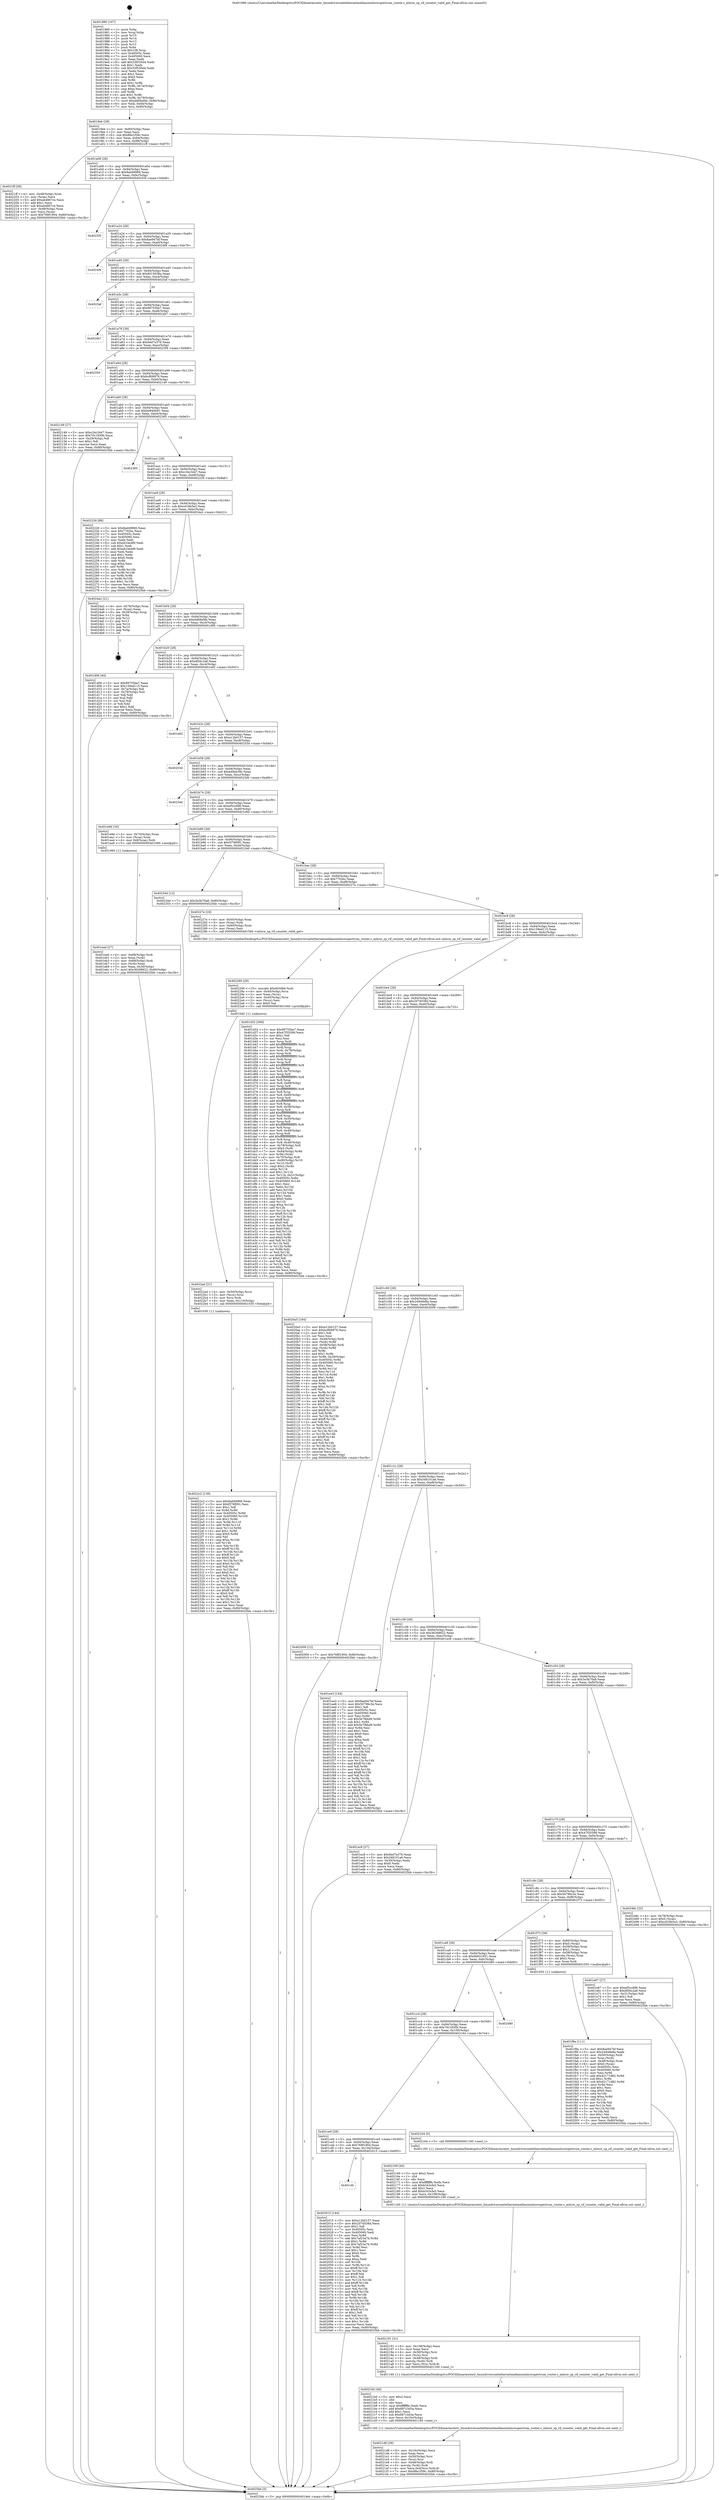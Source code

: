 digraph "0x401980" {
  label = "0x401980 (/mnt/c/Users/mathe/Desktop/tcc/POCII/binaries/extr_linuxdriversnetethernetmellanoxmlxswspectrum_router.c_mlxsw_sp_rif_counter_valid_get_Final-ollvm.out::main(0))"
  labelloc = "t"
  node[shape=record]

  Entry [label="",width=0.3,height=0.3,shape=circle,fillcolor=black,style=filled]
  "0x4019eb" [label="{
     0x4019eb [29]\l
     | [instrs]\l
     &nbsp;&nbsp;0x4019eb \<+3\>: mov -0x80(%rbp),%eax\l
     &nbsp;&nbsp;0x4019ee \<+2\>: mov %eax,%ecx\l
     &nbsp;&nbsp;0x4019f0 \<+6\>: sub $0x88a1f58c,%ecx\l
     &nbsp;&nbsp;0x4019f6 \<+6\>: mov %eax,-0x94(%rbp)\l
     &nbsp;&nbsp;0x4019fc \<+6\>: mov %ecx,-0x98(%rbp)\l
     &nbsp;&nbsp;0x401a02 \<+6\>: je 00000000004021ff \<main+0x87f\>\l
  }"]
  "0x4021ff" [label="{
     0x4021ff [39]\l
     | [instrs]\l
     &nbsp;&nbsp;0x4021ff \<+4\>: mov -0x48(%rbp),%rax\l
     &nbsp;&nbsp;0x402203 \<+2\>: mov (%rax),%ecx\l
     &nbsp;&nbsp;0x402205 \<+6\>: add $0xab4867ce,%ecx\l
     &nbsp;&nbsp;0x40220b \<+3\>: add $0x1,%ecx\l
     &nbsp;&nbsp;0x40220e \<+6\>: sub $0xab4867ce,%ecx\l
     &nbsp;&nbsp;0x402214 \<+4\>: mov -0x48(%rbp),%rax\l
     &nbsp;&nbsp;0x402218 \<+2\>: mov %ecx,(%rax)\l
     &nbsp;&nbsp;0x40221a \<+7\>: movl $0x768f1904,-0x80(%rbp)\l
     &nbsp;&nbsp;0x402221 \<+5\>: jmp 00000000004025bb \<main+0xc3b\>\l
  }"]
  "0x401a08" [label="{
     0x401a08 [28]\l
     | [instrs]\l
     &nbsp;&nbsp;0x401a08 \<+5\>: jmp 0000000000401a0d \<main+0x8d\>\l
     &nbsp;&nbsp;0x401a0d \<+6\>: mov -0x94(%rbp),%eax\l
     &nbsp;&nbsp;0x401a13 \<+5\>: sub $0x8ad49966,%eax\l
     &nbsp;&nbsp;0x401a18 \<+6\>: mov %eax,-0x9c(%rbp)\l
     &nbsp;&nbsp;0x401a1e \<+6\>: je 000000000040255f \<main+0xbdf\>\l
  }"]
  Exit [label="",width=0.3,height=0.3,shape=circle,fillcolor=black,style=filled,peripheries=2]
  "0x40255f" [label="{
     0x40255f\l
  }", style=dashed]
  "0x401a24" [label="{
     0x401a24 [28]\l
     | [instrs]\l
     &nbsp;&nbsp;0x401a24 \<+5\>: jmp 0000000000401a29 \<main+0xa9\>\l
     &nbsp;&nbsp;0x401a29 \<+6\>: mov -0x94(%rbp),%eax\l
     &nbsp;&nbsp;0x401a2f \<+5\>: sub $0x8ae947bf,%eax\l
     &nbsp;&nbsp;0x401a34 \<+6\>: mov %eax,-0xa0(%rbp)\l
     &nbsp;&nbsp;0x401a3a \<+6\>: je 00000000004024f9 \<main+0xb79\>\l
  }"]
  "0x4022c2" [label="{
     0x4022c2 [139]\l
     | [instrs]\l
     &nbsp;&nbsp;0x4022c2 \<+5\>: mov $0x8ad49966,%eax\l
     &nbsp;&nbsp;0x4022c7 \<+5\>: mov $0xf376f091,%esi\l
     &nbsp;&nbsp;0x4022cc \<+2\>: mov $0x1,%dl\l
     &nbsp;&nbsp;0x4022ce \<+3\>: xor %r8d,%r8d\l
     &nbsp;&nbsp;0x4022d1 \<+8\>: mov 0x40505c,%r9d\l
     &nbsp;&nbsp;0x4022d9 \<+8\>: mov 0x405060,%r10d\l
     &nbsp;&nbsp;0x4022e1 \<+4\>: sub $0x1,%r8d\l
     &nbsp;&nbsp;0x4022e5 \<+3\>: mov %r9d,%r11d\l
     &nbsp;&nbsp;0x4022e8 \<+3\>: add %r8d,%r11d\l
     &nbsp;&nbsp;0x4022eb \<+4\>: imul %r11d,%r9d\l
     &nbsp;&nbsp;0x4022ef \<+4\>: and $0x1,%r9d\l
     &nbsp;&nbsp;0x4022f3 \<+4\>: cmp $0x0,%r9d\l
     &nbsp;&nbsp;0x4022f7 \<+3\>: sete %bl\l
     &nbsp;&nbsp;0x4022fa \<+4\>: cmp $0xa,%r10d\l
     &nbsp;&nbsp;0x4022fe \<+4\>: setl %r14b\l
     &nbsp;&nbsp;0x402302 \<+3\>: mov %bl,%r15b\l
     &nbsp;&nbsp;0x402305 \<+4\>: xor $0xff,%r15b\l
     &nbsp;&nbsp;0x402309 \<+3\>: mov %r14b,%r12b\l
     &nbsp;&nbsp;0x40230c \<+4\>: xor $0xff,%r12b\l
     &nbsp;&nbsp;0x402310 \<+3\>: xor $0x0,%dl\l
     &nbsp;&nbsp;0x402313 \<+3\>: mov %r15b,%r13b\l
     &nbsp;&nbsp;0x402316 \<+4\>: and $0x0,%r13b\l
     &nbsp;&nbsp;0x40231a \<+2\>: and %dl,%bl\l
     &nbsp;&nbsp;0x40231c \<+3\>: mov %r12b,%cl\l
     &nbsp;&nbsp;0x40231f \<+3\>: and $0x0,%cl\l
     &nbsp;&nbsp;0x402322 \<+3\>: and %dl,%r14b\l
     &nbsp;&nbsp;0x402325 \<+3\>: or %bl,%r13b\l
     &nbsp;&nbsp;0x402328 \<+3\>: or %r14b,%cl\l
     &nbsp;&nbsp;0x40232b \<+3\>: xor %cl,%r13b\l
     &nbsp;&nbsp;0x40232e \<+3\>: or %r12b,%r15b\l
     &nbsp;&nbsp;0x402331 \<+4\>: xor $0xff,%r15b\l
     &nbsp;&nbsp;0x402335 \<+3\>: or $0x0,%dl\l
     &nbsp;&nbsp;0x402338 \<+3\>: and %dl,%r15b\l
     &nbsp;&nbsp;0x40233b \<+3\>: or %r15b,%r13b\l
     &nbsp;&nbsp;0x40233e \<+4\>: test $0x1,%r13b\l
     &nbsp;&nbsp;0x402342 \<+3\>: cmovne %esi,%eax\l
     &nbsp;&nbsp;0x402345 \<+3\>: mov %eax,-0x80(%rbp)\l
     &nbsp;&nbsp;0x402348 \<+5\>: jmp 00000000004025bb \<main+0xc3b\>\l
  }"]
  "0x4024f9" [label="{
     0x4024f9\l
  }", style=dashed]
  "0x401a40" [label="{
     0x401a40 [28]\l
     | [instrs]\l
     &nbsp;&nbsp;0x401a40 \<+5\>: jmp 0000000000401a45 \<main+0xc5\>\l
     &nbsp;&nbsp;0x401a45 \<+6\>: mov -0x94(%rbp),%eax\l
     &nbsp;&nbsp;0x401a4b \<+5\>: sub $0x9015638a,%eax\l
     &nbsp;&nbsp;0x401a50 \<+6\>: mov %eax,-0xa4(%rbp)\l
     &nbsp;&nbsp;0x401a56 \<+6\>: je 00000000004025af \<main+0xc2f\>\l
  }"]
  "0x4022ad" [label="{
     0x4022ad [21]\l
     | [instrs]\l
     &nbsp;&nbsp;0x4022ad \<+4\>: mov -0x50(%rbp),%rcx\l
     &nbsp;&nbsp;0x4022b1 \<+3\>: mov (%rcx),%rcx\l
     &nbsp;&nbsp;0x4022b4 \<+3\>: mov %rcx,%rdi\l
     &nbsp;&nbsp;0x4022b7 \<+6\>: mov %eax,-0x110(%rbp)\l
     &nbsp;&nbsp;0x4022bd \<+5\>: call 0000000000401030 \<free@plt\>\l
     | [calls]\l
     &nbsp;&nbsp;0x401030 \{1\} (unknown)\l
  }"]
  "0x4025af" [label="{
     0x4025af\l
  }", style=dashed]
  "0x401a5c" [label="{
     0x401a5c [28]\l
     | [instrs]\l
     &nbsp;&nbsp;0x401a5c \<+5\>: jmp 0000000000401a61 \<main+0xe1\>\l
     &nbsp;&nbsp;0x401a61 \<+6\>: mov -0x94(%rbp),%eax\l
     &nbsp;&nbsp;0x401a67 \<+5\>: sub $0x99755be7,%eax\l
     &nbsp;&nbsp;0x401a6c \<+6\>: mov %eax,-0xa8(%rbp)\l
     &nbsp;&nbsp;0x401a72 \<+6\>: je 00000000004024b7 \<main+0xb37\>\l
  }"]
  "0x402290" [label="{
     0x402290 [29]\l
     | [instrs]\l
     &nbsp;&nbsp;0x402290 \<+10\>: movabs $0x4030b6,%rdi\l
     &nbsp;&nbsp;0x40229a \<+4\>: mov -0x40(%rbp),%rcx\l
     &nbsp;&nbsp;0x40229e \<+2\>: mov %eax,(%rcx)\l
     &nbsp;&nbsp;0x4022a0 \<+4\>: mov -0x40(%rbp),%rcx\l
     &nbsp;&nbsp;0x4022a4 \<+2\>: mov (%rcx),%esi\l
     &nbsp;&nbsp;0x4022a6 \<+2\>: mov $0x0,%al\l
     &nbsp;&nbsp;0x4022a8 \<+5\>: call 0000000000401040 \<printf@plt\>\l
     | [calls]\l
     &nbsp;&nbsp;0x401040 \{1\} (unknown)\l
  }"]
  "0x4024b7" [label="{
     0x4024b7\l
  }", style=dashed]
  "0x401a78" [label="{
     0x401a78 [28]\l
     | [instrs]\l
     &nbsp;&nbsp;0x401a78 \<+5\>: jmp 0000000000401a7d \<main+0xfd\>\l
     &nbsp;&nbsp;0x401a7d \<+6\>: mov -0x94(%rbp),%eax\l
     &nbsp;&nbsp;0x401a83 \<+5\>: sub $0x9ed7a376,%eax\l
     &nbsp;&nbsp;0x401a88 \<+6\>: mov %eax,-0xac(%rbp)\l
     &nbsp;&nbsp;0x401a8e \<+6\>: je 0000000000402359 \<main+0x9d9\>\l
  }"]
  "0x4021d8" [label="{
     0x4021d8 [39]\l
     | [instrs]\l
     &nbsp;&nbsp;0x4021d8 \<+6\>: mov -0x10c(%rbp),%ecx\l
     &nbsp;&nbsp;0x4021de \<+3\>: imul %eax,%ecx\l
     &nbsp;&nbsp;0x4021e1 \<+4\>: mov -0x50(%rbp),%rsi\l
     &nbsp;&nbsp;0x4021e5 \<+3\>: mov (%rsi),%rsi\l
     &nbsp;&nbsp;0x4021e8 \<+4\>: mov -0x48(%rbp),%rdi\l
     &nbsp;&nbsp;0x4021ec \<+3\>: movslq (%rdi),%rdi\l
     &nbsp;&nbsp;0x4021ef \<+4\>: mov %ecx,0x4(%rsi,%rdi,8)\l
     &nbsp;&nbsp;0x4021f3 \<+7\>: movl $0x88a1f58c,-0x80(%rbp)\l
     &nbsp;&nbsp;0x4021fa \<+5\>: jmp 00000000004025bb \<main+0xc3b\>\l
  }"]
  "0x402359" [label="{
     0x402359\l
  }", style=dashed]
  "0x401a94" [label="{
     0x401a94 [28]\l
     | [instrs]\l
     &nbsp;&nbsp;0x401a94 \<+5\>: jmp 0000000000401a99 \<main+0x119\>\l
     &nbsp;&nbsp;0x401a99 \<+6\>: mov -0x94(%rbp),%eax\l
     &nbsp;&nbsp;0x401a9f \<+5\>: sub $0xbc808976,%eax\l
     &nbsp;&nbsp;0x401aa4 \<+6\>: mov %eax,-0xb0(%rbp)\l
     &nbsp;&nbsp;0x401aaa \<+6\>: je 0000000000402149 \<main+0x7c9\>\l
  }"]
  "0x4021b0" [label="{
     0x4021b0 [40]\l
     | [instrs]\l
     &nbsp;&nbsp;0x4021b0 \<+5\>: mov $0x2,%ecx\l
     &nbsp;&nbsp;0x4021b5 \<+1\>: cltd\l
     &nbsp;&nbsp;0x4021b6 \<+2\>: idiv %ecx\l
     &nbsp;&nbsp;0x4021b8 \<+6\>: imul $0xfffffffe,%edx,%ecx\l
     &nbsp;&nbsp;0x4021be \<+6\>: add $0x687c3d3a,%ecx\l
     &nbsp;&nbsp;0x4021c4 \<+3\>: add $0x1,%ecx\l
     &nbsp;&nbsp;0x4021c7 \<+6\>: sub $0x687c3d3a,%ecx\l
     &nbsp;&nbsp;0x4021cd \<+6\>: mov %ecx,-0x10c(%rbp)\l
     &nbsp;&nbsp;0x4021d3 \<+5\>: call 0000000000401160 \<next_i\>\l
     | [calls]\l
     &nbsp;&nbsp;0x401160 \{1\} (/mnt/c/Users/mathe/Desktop/tcc/POCII/binaries/extr_linuxdriversnetethernetmellanoxmlxswspectrum_router.c_mlxsw_sp_rif_counter_valid_get_Final-ollvm.out::next_i)\l
  }"]
  "0x402149" [label="{
     0x402149 [27]\l
     | [instrs]\l
     &nbsp;&nbsp;0x402149 \<+5\>: mov $0xc34c3447,%eax\l
     &nbsp;&nbsp;0x40214e \<+5\>: mov $0x70c1830b,%ecx\l
     &nbsp;&nbsp;0x402153 \<+3\>: mov -0x29(%rbp),%dl\l
     &nbsp;&nbsp;0x402156 \<+3\>: test $0x1,%dl\l
     &nbsp;&nbsp;0x402159 \<+3\>: cmovne %ecx,%eax\l
     &nbsp;&nbsp;0x40215c \<+3\>: mov %eax,-0x80(%rbp)\l
     &nbsp;&nbsp;0x40215f \<+5\>: jmp 00000000004025bb \<main+0xc3b\>\l
  }"]
  "0x401ab0" [label="{
     0x401ab0 [28]\l
     | [instrs]\l
     &nbsp;&nbsp;0x401ab0 \<+5\>: jmp 0000000000401ab5 \<main+0x135\>\l
     &nbsp;&nbsp;0x401ab5 \<+6\>: mov -0x94(%rbp),%eax\l
     &nbsp;&nbsp;0x401abb \<+5\>: sub $0xbe940b91,%eax\l
     &nbsp;&nbsp;0x401ac0 \<+6\>: mov %eax,-0xb4(%rbp)\l
     &nbsp;&nbsp;0x401ac6 \<+6\>: je 0000000000402365 \<main+0x9e5\>\l
  }"]
  "0x402191" [label="{
     0x402191 [31]\l
     | [instrs]\l
     &nbsp;&nbsp;0x402191 \<+6\>: mov -0x108(%rbp),%ecx\l
     &nbsp;&nbsp;0x402197 \<+3\>: imul %eax,%ecx\l
     &nbsp;&nbsp;0x40219a \<+4\>: mov -0x50(%rbp),%rsi\l
     &nbsp;&nbsp;0x40219e \<+3\>: mov (%rsi),%rsi\l
     &nbsp;&nbsp;0x4021a1 \<+4\>: mov -0x48(%rbp),%rdi\l
     &nbsp;&nbsp;0x4021a5 \<+3\>: movslq (%rdi),%rdi\l
     &nbsp;&nbsp;0x4021a8 \<+3\>: mov %ecx,(%rsi,%rdi,8)\l
     &nbsp;&nbsp;0x4021ab \<+5\>: call 0000000000401160 \<next_i\>\l
     | [calls]\l
     &nbsp;&nbsp;0x401160 \{1\} (/mnt/c/Users/mathe/Desktop/tcc/POCII/binaries/extr_linuxdriversnetethernetmellanoxmlxswspectrum_router.c_mlxsw_sp_rif_counter_valid_get_Final-ollvm.out::next_i)\l
  }"]
  "0x402365" [label="{
     0x402365\l
  }", style=dashed]
  "0x401acc" [label="{
     0x401acc [28]\l
     | [instrs]\l
     &nbsp;&nbsp;0x401acc \<+5\>: jmp 0000000000401ad1 \<main+0x151\>\l
     &nbsp;&nbsp;0x401ad1 \<+6\>: mov -0x94(%rbp),%eax\l
     &nbsp;&nbsp;0x401ad7 \<+5\>: sub $0xc34c3447,%eax\l
     &nbsp;&nbsp;0x401adc \<+6\>: mov %eax,-0xb8(%rbp)\l
     &nbsp;&nbsp;0x401ae2 \<+6\>: je 0000000000402226 \<main+0x8a6\>\l
  }"]
  "0x402169" [label="{
     0x402169 [40]\l
     | [instrs]\l
     &nbsp;&nbsp;0x402169 \<+5\>: mov $0x2,%ecx\l
     &nbsp;&nbsp;0x40216e \<+1\>: cltd\l
     &nbsp;&nbsp;0x40216f \<+2\>: idiv %ecx\l
     &nbsp;&nbsp;0x402171 \<+6\>: imul $0xfffffffe,%edx,%ecx\l
     &nbsp;&nbsp;0x402177 \<+6\>: sub $0xb343cfa5,%ecx\l
     &nbsp;&nbsp;0x40217d \<+3\>: add $0x1,%ecx\l
     &nbsp;&nbsp;0x402180 \<+6\>: add $0xb343cfa5,%ecx\l
     &nbsp;&nbsp;0x402186 \<+6\>: mov %ecx,-0x108(%rbp)\l
     &nbsp;&nbsp;0x40218c \<+5\>: call 0000000000401160 \<next_i\>\l
     | [calls]\l
     &nbsp;&nbsp;0x401160 \{1\} (/mnt/c/Users/mathe/Desktop/tcc/POCII/binaries/extr_linuxdriversnetethernetmellanoxmlxswspectrum_router.c_mlxsw_sp_rif_counter_valid_get_Final-ollvm.out::next_i)\l
  }"]
  "0x402226" [label="{
     0x402226 [88]\l
     | [instrs]\l
     &nbsp;&nbsp;0x402226 \<+5\>: mov $0x8ad49966,%eax\l
     &nbsp;&nbsp;0x40222b \<+5\>: mov $0x7702bc,%ecx\l
     &nbsp;&nbsp;0x402230 \<+7\>: mov 0x40505c,%edx\l
     &nbsp;&nbsp;0x402237 \<+7\>: mov 0x405060,%esi\l
     &nbsp;&nbsp;0x40223e \<+2\>: mov %edx,%edi\l
     &nbsp;&nbsp;0x402240 \<+6\>: sub $0xeb1be4f9,%edi\l
     &nbsp;&nbsp;0x402246 \<+3\>: sub $0x1,%edi\l
     &nbsp;&nbsp;0x402249 \<+6\>: add $0xeb1be4f9,%edi\l
     &nbsp;&nbsp;0x40224f \<+3\>: imul %edi,%edx\l
     &nbsp;&nbsp;0x402252 \<+3\>: and $0x1,%edx\l
     &nbsp;&nbsp;0x402255 \<+3\>: cmp $0x0,%edx\l
     &nbsp;&nbsp;0x402258 \<+4\>: sete %r8b\l
     &nbsp;&nbsp;0x40225c \<+3\>: cmp $0xa,%esi\l
     &nbsp;&nbsp;0x40225f \<+4\>: setl %r9b\l
     &nbsp;&nbsp;0x402263 \<+3\>: mov %r8b,%r10b\l
     &nbsp;&nbsp;0x402266 \<+3\>: and %r9b,%r10b\l
     &nbsp;&nbsp;0x402269 \<+3\>: xor %r9b,%r8b\l
     &nbsp;&nbsp;0x40226c \<+3\>: or %r8b,%r10b\l
     &nbsp;&nbsp;0x40226f \<+4\>: test $0x1,%r10b\l
     &nbsp;&nbsp;0x402273 \<+3\>: cmovne %ecx,%eax\l
     &nbsp;&nbsp;0x402276 \<+3\>: mov %eax,-0x80(%rbp)\l
     &nbsp;&nbsp;0x402279 \<+5\>: jmp 00000000004025bb \<main+0xc3b\>\l
  }"]
  "0x401ae8" [label="{
     0x401ae8 [28]\l
     | [instrs]\l
     &nbsp;&nbsp;0x401ae8 \<+5\>: jmp 0000000000401aed \<main+0x16d\>\l
     &nbsp;&nbsp;0x401aed \<+6\>: mov -0x94(%rbp),%eax\l
     &nbsp;&nbsp;0x401af3 \<+5\>: sub $0xcd18b5a3,%eax\l
     &nbsp;&nbsp;0x401af8 \<+6\>: mov %eax,-0xbc(%rbp)\l
     &nbsp;&nbsp;0x401afe \<+6\>: je 00000000004024a2 \<main+0xb22\>\l
  }"]
  "0x401cfc" [label="{
     0x401cfc\l
  }", style=dashed]
  "0x4024a2" [label="{
     0x4024a2 [21]\l
     | [instrs]\l
     &nbsp;&nbsp;0x4024a2 \<+4\>: mov -0x78(%rbp),%rax\l
     &nbsp;&nbsp;0x4024a6 \<+2\>: mov (%rax),%eax\l
     &nbsp;&nbsp;0x4024a8 \<+4\>: lea -0x28(%rbp),%rsp\l
     &nbsp;&nbsp;0x4024ac \<+1\>: pop %rbx\l
     &nbsp;&nbsp;0x4024ad \<+2\>: pop %r12\l
     &nbsp;&nbsp;0x4024af \<+2\>: pop %r13\l
     &nbsp;&nbsp;0x4024b1 \<+2\>: pop %r14\l
     &nbsp;&nbsp;0x4024b3 \<+2\>: pop %r15\l
     &nbsp;&nbsp;0x4024b5 \<+1\>: pop %rbp\l
     &nbsp;&nbsp;0x4024b6 \<+1\>: ret\l
  }"]
  "0x401b04" [label="{
     0x401b04 [28]\l
     | [instrs]\l
     &nbsp;&nbsp;0x401b04 \<+5\>: jmp 0000000000401b09 \<main+0x189\>\l
     &nbsp;&nbsp;0x401b09 \<+6\>: mov -0x94(%rbp),%eax\l
     &nbsp;&nbsp;0x401b0f \<+5\>: sub $0xdd69af4b,%eax\l
     &nbsp;&nbsp;0x401b14 \<+6\>: mov %eax,-0xc0(%rbp)\l
     &nbsp;&nbsp;0x401b1a \<+6\>: je 0000000000401d06 \<main+0x386\>\l
  }"]
  "0x402015" [label="{
     0x402015 [144]\l
     | [instrs]\l
     &nbsp;&nbsp;0x402015 \<+5\>: mov $0xe12b0157,%eax\l
     &nbsp;&nbsp;0x40201a \<+5\>: mov $0x207d538d,%ecx\l
     &nbsp;&nbsp;0x40201f \<+2\>: mov $0x1,%dl\l
     &nbsp;&nbsp;0x402021 \<+7\>: mov 0x40505c,%esi\l
     &nbsp;&nbsp;0x402028 \<+7\>: mov 0x405060,%edi\l
     &nbsp;&nbsp;0x40202f \<+3\>: mov %esi,%r8d\l
     &nbsp;&nbsp;0x402032 \<+7\>: add $0x7af23a7b,%r8d\l
     &nbsp;&nbsp;0x402039 \<+4\>: sub $0x1,%r8d\l
     &nbsp;&nbsp;0x40203d \<+7\>: sub $0x7af23a7b,%r8d\l
     &nbsp;&nbsp;0x402044 \<+4\>: imul %r8d,%esi\l
     &nbsp;&nbsp;0x402048 \<+3\>: and $0x1,%esi\l
     &nbsp;&nbsp;0x40204b \<+3\>: cmp $0x0,%esi\l
     &nbsp;&nbsp;0x40204e \<+4\>: sete %r9b\l
     &nbsp;&nbsp;0x402052 \<+3\>: cmp $0xa,%edi\l
     &nbsp;&nbsp;0x402055 \<+4\>: setl %r10b\l
     &nbsp;&nbsp;0x402059 \<+3\>: mov %r9b,%r11b\l
     &nbsp;&nbsp;0x40205c \<+4\>: xor $0xff,%r11b\l
     &nbsp;&nbsp;0x402060 \<+3\>: mov %r10b,%bl\l
     &nbsp;&nbsp;0x402063 \<+3\>: xor $0xff,%bl\l
     &nbsp;&nbsp;0x402066 \<+3\>: xor $0x1,%dl\l
     &nbsp;&nbsp;0x402069 \<+3\>: mov %r11b,%r14b\l
     &nbsp;&nbsp;0x40206c \<+4\>: and $0xff,%r14b\l
     &nbsp;&nbsp;0x402070 \<+3\>: and %dl,%r9b\l
     &nbsp;&nbsp;0x402073 \<+3\>: mov %bl,%r15b\l
     &nbsp;&nbsp;0x402076 \<+4\>: and $0xff,%r15b\l
     &nbsp;&nbsp;0x40207a \<+3\>: and %dl,%r10b\l
     &nbsp;&nbsp;0x40207d \<+3\>: or %r9b,%r14b\l
     &nbsp;&nbsp;0x402080 \<+3\>: or %r10b,%r15b\l
     &nbsp;&nbsp;0x402083 \<+3\>: xor %r15b,%r14b\l
     &nbsp;&nbsp;0x402086 \<+3\>: or %bl,%r11b\l
     &nbsp;&nbsp;0x402089 \<+4\>: xor $0xff,%r11b\l
     &nbsp;&nbsp;0x40208d \<+3\>: or $0x1,%dl\l
     &nbsp;&nbsp;0x402090 \<+3\>: and %dl,%r11b\l
     &nbsp;&nbsp;0x402093 \<+3\>: or %r11b,%r14b\l
     &nbsp;&nbsp;0x402096 \<+4\>: test $0x1,%r14b\l
     &nbsp;&nbsp;0x40209a \<+3\>: cmovne %ecx,%eax\l
     &nbsp;&nbsp;0x40209d \<+3\>: mov %eax,-0x80(%rbp)\l
     &nbsp;&nbsp;0x4020a0 \<+5\>: jmp 00000000004025bb \<main+0xc3b\>\l
  }"]
  "0x401d06" [label="{
     0x401d06 [44]\l
     | [instrs]\l
     &nbsp;&nbsp;0x401d06 \<+5\>: mov $0x99755be7,%eax\l
     &nbsp;&nbsp;0x401d0b \<+5\>: mov $0x159ed115,%ecx\l
     &nbsp;&nbsp;0x401d10 \<+3\>: mov -0x7a(%rbp),%dl\l
     &nbsp;&nbsp;0x401d13 \<+4\>: mov -0x79(%rbp),%sil\l
     &nbsp;&nbsp;0x401d17 \<+3\>: mov %dl,%dil\l
     &nbsp;&nbsp;0x401d1a \<+3\>: and %sil,%dil\l
     &nbsp;&nbsp;0x401d1d \<+3\>: xor %sil,%dl\l
     &nbsp;&nbsp;0x401d20 \<+3\>: or %dl,%dil\l
     &nbsp;&nbsp;0x401d23 \<+4\>: test $0x1,%dil\l
     &nbsp;&nbsp;0x401d27 \<+3\>: cmovne %ecx,%eax\l
     &nbsp;&nbsp;0x401d2a \<+3\>: mov %eax,-0x80(%rbp)\l
     &nbsp;&nbsp;0x401d2d \<+5\>: jmp 00000000004025bb \<main+0xc3b\>\l
  }"]
  "0x401b20" [label="{
     0x401b20 [28]\l
     | [instrs]\l
     &nbsp;&nbsp;0x401b20 \<+5\>: jmp 0000000000401b25 \<main+0x1a5\>\l
     &nbsp;&nbsp;0x401b25 \<+6\>: mov -0x94(%rbp),%eax\l
     &nbsp;&nbsp;0x401b2b \<+5\>: sub $0xdf26c2a6,%eax\l
     &nbsp;&nbsp;0x401b30 \<+6\>: mov %eax,-0xc4(%rbp)\l
     &nbsp;&nbsp;0x401b36 \<+6\>: je 0000000000401e82 \<main+0x502\>\l
  }"]
  "0x4025bb" [label="{
     0x4025bb [5]\l
     | [instrs]\l
     &nbsp;&nbsp;0x4025bb \<+5\>: jmp 00000000004019eb \<main+0x6b\>\l
  }"]
  "0x401980" [label="{
     0x401980 [107]\l
     | [instrs]\l
     &nbsp;&nbsp;0x401980 \<+1\>: push %rbp\l
     &nbsp;&nbsp;0x401981 \<+3\>: mov %rsp,%rbp\l
     &nbsp;&nbsp;0x401984 \<+2\>: push %r15\l
     &nbsp;&nbsp;0x401986 \<+2\>: push %r14\l
     &nbsp;&nbsp;0x401988 \<+2\>: push %r13\l
     &nbsp;&nbsp;0x40198a \<+2\>: push %r12\l
     &nbsp;&nbsp;0x40198c \<+1\>: push %rbx\l
     &nbsp;&nbsp;0x40198d \<+7\>: sub $0x108,%rsp\l
     &nbsp;&nbsp;0x401994 \<+7\>: mov 0x40505c,%eax\l
     &nbsp;&nbsp;0x40199b \<+7\>: mov 0x405060,%ecx\l
     &nbsp;&nbsp;0x4019a2 \<+2\>: mov %eax,%edx\l
     &nbsp;&nbsp;0x4019a4 \<+6\>: add $0x33f530d4,%edx\l
     &nbsp;&nbsp;0x4019aa \<+3\>: sub $0x1,%edx\l
     &nbsp;&nbsp;0x4019ad \<+6\>: sub $0x33f530d4,%edx\l
     &nbsp;&nbsp;0x4019b3 \<+3\>: imul %edx,%eax\l
     &nbsp;&nbsp;0x4019b6 \<+3\>: and $0x1,%eax\l
     &nbsp;&nbsp;0x4019b9 \<+3\>: cmp $0x0,%eax\l
     &nbsp;&nbsp;0x4019bc \<+4\>: sete %r8b\l
     &nbsp;&nbsp;0x4019c0 \<+4\>: and $0x1,%r8b\l
     &nbsp;&nbsp;0x4019c4 \<+4\>: mov %r8b,-0x7a(%rbp)\l
     &nbsp;&nbsp;0x4019c8 \<+3\>: cmp $0xa,%ecx\l
     &nbsp;&nbsp;0x4019cb \<+4\>: setl %r8b\l
     &nbsp;&nbsp;0x4019cf \<+4\>: and $0x1,%r8b\l
     &nbsp;&nbsp;0x4019d3 \<+4\>: mov %r8b,-0x79(%rbp)\l
     &nbsp;&nbsp;0x4019d7 \<+7\>: movl $0xdd69af4b,-0x80(%rbp)\l
     &nbsp;&nbsp;0x4019de \<+6\>: mov %edi,-0x84(%rbp)\l
     &nbsp;&nbsp;0x4019e4 \<+7\>: mov %rsi,-0x90(%rbp)\l
  }"]
  "0x401ce0" [label="{
     0x401ce0 [28]\l
     | [instrs]\l
     &nbsp;&nbsp;0x401ce0 \<+5\>: jmp 0000000000401ce5 \<main+0x365\>\l
     &nbsp;&nbsp;0x401ce5 \<+6\>: mov -0x94(%rbp),%eax\l
     &nbsp;&nbsp;0x401ceb \<+5\>: sub $0x768f1904,%eax\l
     &nbsp;&nbsp;0x401cf0 \<+6\>: mov %eax,-0x104(%rbp)\l
     &nbsp;&nbsp;0x401cf6 \<+6\>: je 0000000000402015 \<main+0x695\>\l
  }"]
  "0x401e82" [label="{
     0x401e82\l
  }", style=dashed]
  "0x401b3c" [label="{
     0x401b3c [28]\l
     | [instrs]\l
     &nbsp;&nbsp;0x401b3c \<+5\>: jmp 0000000000401b41 \<main+0x1c1\>\l
     &nbsp;&nbsp;0x401b41 \<+6\>: mov -0x94(%rbp),%eax\l
     &nbsp;&nbsp;0x401b47 \<+5\>: sub $0xe12b0157,%eax\l
     &nbsp;&nbsp;0x401b4c \<+6\>: mov %eax,-0xc8(%rbp)\l
     &nbsp;&nbsp;0x401b52 \<+6\>: je 000000000040253d \<main+0xbbd\>\l
  }"]
  "0x402164" [label="{
     0x402164 [5]\l
     | [instrs]\l
     &nbsp;&nbsp;0x402164 \<+5\>: call 0000000000401160 \<next_i\>\l
     | [calls]\l
     &nbsp;&nbsp;0x401160 \{1\} (/mnt/c/Users/mathe/Desktop/tcc/POCII/binaries/extr_linuxdriversnetethernetmellanoxmlxswspectrum_router.c_mlxsw_sp_rif_counter_valid_get_Final-ollvm.out::next_i)\l
  }"]
  "0x40253d" [label="{
     0x40253d\l
  }", style=dashed]
  "0x401b58" [label="{
     0x401b58 [28]\l
     | [instrs]\l
     &nbsp;&nbsp;0x401b58 \<+5\>: jmp 0000000000401b5d \<main+0x1dd\>\l
     &nbsp;&nbsp;0x401b5d \<+6\>: mov -0x94(%rbp),%eax\l
     &nbsp;&nbsp;0x401b63 \<+5\>: sub $0xe48ab39c,%eax\l
     &nbsp;&nbsp;0x401b68 \<+6\>: mov %eax,-0xcc(%rbp)\l
     &nbsp;&nbsp;0x401b6e \<+6\>: je 00000000004023eb \<main+0xa6b\>\l
  }"]
  "0x401cc4" [label="{
     0x401cc4 [28]\l
     | [instrs]\l
     &nbsp;&nbsp;0x401cc4 \<+5\>: jmp 0000000000401cc9 \<main+0x349\>\l
     &nbsp;&nbsp;0x401cc9 \<+6\>: mov -0x94(%rbp),%eax\l
     &nbsp;&nbsp;0x401ccf \<+5\>: sub $0x70c1830b,%eax\l
     &nbsp;&nbsp;0x401cd4 \<+6\>: mov %eax,-0x100(%rbp)\l
     &nbsp;&nbsp;0x401cda \<+6\>: je 0000000000402164 \<main+0x7e4\>\l
  }"]
  "0x4023eb" [label="{
     0x4023eb\l
  }", style=dashed]
  "0x401b74" [label="{
     0x401b74 [28]\l
     | [instrs]\l
     &nbsp;&nbsp;0x401b74 \<+5\>: jmp 0000000000401b79 \<main+0x1f9\>\l
     &nbsp;&nbsp;0x401b79 \<+6\>: mov -0x94(%rbp),%eax\l
     &nbsp;&nbsp;0x401b7f \<+5\>: sub $0xef5cc686,%eax\l
     &nbsp;&nbsp;0x401b84 \<+6\>: mov %eax,-0xd0(%rbp)\l
     &nbsp;&nbsp;0x401b8a \<+6\>: je 0000000000401e9d \<main+0x51d\>\l
  }"]
  "0x402480" [label="{
     0x402480\l
  }", style=dashed]
  "0x401e9d" [label="{
     0x401e9d [16]\l
     | [instrs]\l
     &nbsp;&nbsp;0x401e9d \<+4\>: mov -0x70(%rbp),%rax\l
     &nbsp;&nbsp;0x401ea1 \<+3\>: mov (%rax),%rax\l
     &nbsp;&nbsp;0x401ea4 \<+4\>: mov 0x8(%rax),%rdi\l
     &nbsp;&nbsp;0x401ea8 \<+5\>: call 0000000000401060 \<atoi@plt\>\l
     | [calls]\l
     &nbsp;&nbsp;0x401060 \{1\} (unknown)\l
  }"]
  "0x401b90" [label="{
     0x401b90 [28]\l
     | [instrs]\l
     &nbsp;&nbsp;0x401b90 \<+5\>: jmp 0000000000401b95 \<main+0x215\>\l
     &nbsp;&nbsp;0x401b95 \<+6\>: mov -0x94(%rbp),%eax\l
     &nbsp;&nbsp;0x401b9b \<+5\>: sub $0xf376f091,%eax\l
     &nbsp;&nbsp;0x401ba0 \<+6\>: mov %eax,-0xd4(%rbp)\l
     &nbsp;&nbsp;0x401ba6 \<+6\>: je 000000000040234d \<main+0x9cd\>\l
  }"]
  "0x401f9a" [label="{
     0x401f9a [111]\l
     | [instrs]\l
     &nbsp;&nbsp;0x401f9a \<+5\>: mov $0x8ae947bf,%ecx\l
     &nbsp;&nbsp;0x401f9f \<+5\>: mov $0x24949e8a,%edx\l
     &nbsp;&nbsp;0x401fa4 \<+4\>: mov -0x50(%rbp),%rdi\l
     &nbsp;&nbsp;0x401fa8 \<+3\>: mov %rax,(%rdi)\l
     &nbsp;&nbsp;0x401fab \<+4\>: mov -0x48(%rbp),%rax\l
     &nbsp;&nbsp;0x401faf \<+6\>: movl $0x0,(%rax)\l
     &nbsp;&nbsp;0x401fb5 \<+7\>: mov 0x40505c,%esi\l
     &nbsp;&nbsp;0x401fbc \<+8\>: mov 0x405060,%r8d\l
     &nbsp;&nbsp;0x401fc4 \<+3\>: mov %esi,%r9d\l
     &nbsp;&nbsp;0x401fc7 \<+7\>: add $0x42171d82,%r9d\l
     &nbsp;&nbsp;0x401fce \<+4\>: sub $0x1,%r9d\l
     &nbsp;&nbsp;0x401fd2 \<+7\>: sub $0x42171d82,%r9d\l
     &nbsp;&nbsp;0x401fd9 \<+4\>: imul %r9d,%esi\l
     &nbsp;&nbsp;0x401fdd \<+3\>: and $0x1,%esi\l
     &nbsp;&nbsp;0x401fe0 \<+3\>: cmp $0x0,%esi\l
     &nbsp;&nbsp;0x401fe3 \<+4\>: sete %r10b\l
     &nbsp;&nbsp;0x401fe7 \<+4\>: cmp $0xa,%r8d\l
     &nbsp;&nbsp;0x401feb \<+4\>: setl %r11b\l
     &nbsp;&nbsp;0x401fef \<+3\>: mov %r10b,%bl\l
     &nbsp;&nbsp;0x401ff2 \<+3\>: and %r11b,%bl\l
     &nbsp;&nbsp;0x401ff5 \<+3\>: xor %r11b,%r10b\l
     &nbsp;&nbsp;0x401ff8 \<+3\>: or %r10b,%bl\l
     &nbsp;&nbsp;0x401ffb \<+3\>: test $0x1,%bl\l
     &nbsp;&nbsp;0x401ffe \<+3\>: cmovne %edx,%ecx\l
     &nbsp;&nbsp;0x402001 \<+3\>: mov %ecx,-0x80(%rbp)\l
     &nbsp;&nbsp;0x402004 \<+5\>: jmp 00000000004025bb \<main+0xc3b\>\l
  }"]
  "0x40234d" [label="{
     0x40234d [12]\l
     | [instrs]\l
     &nbsp;&nbsp;0x40234d \<+7\>: movl $0x3e3b70a8,-0x80(%rbp)\l
     &nbsp;&nbsp;0x402354 \<+5\>: jmp 00000000004025bb \<main+0xc3b\>\l
  }"]
  "0x401bac" [label="{
     0x401bac [28]\l
     | [instrs]\l
     &nbsp;&nbsp;0x401bac \<+5\>: jmp 0000000000401bb1 \<main+0x231\>\l
     &nbsp;&nbsp;0x401bb1 \<+6\>: mov -0x94(%rbp),%eax\l
     &nbsp;&nbsp;0x401bb7 \<+5\>: sub $0x7702bc,%eax\l
     &nbsp;&nbsp;0x401bbc \<+6\>: mov %eax,-0xd8(%rbp)\l
     &nbsp;&nbsp;0x401bc2 \<+6\>: je 000000000040227e \<main+0x8fe\>\l
  }"]
  "0x401ca8" [label="{
     0x401ca8 [28]\l
     | [instrs]\l
     &nbsp;&nbsp;0x401ca8 \<+5\>: jmp 0000000000401cad \<main+0x32d\>\l
     &nbsp;&nbsp;0x401cad \<+6\>: mov -0x94(%rbp),%eax\l
     &nbsp;&nbsp;0x401cb3 \<+5\>: sub $0x6b931951,%eax\l
     &nbsp;&nbsp;0x401cb8 \<+6\>: mov %eax,-0xfc(%rbp)\l
     &nbsp;&nbsp;0x401cbe \<+6\>: je 0000000000402480 \<main+0xb00\>\l
  }"]
  "0x40227e" [label="{
     0x40227e [18]\l
     | [instrs]\l
     &nbsp;&nbsp;0x40227e \<+4\>: mov -0x50(%rbp),%rax\l
     &nbsp;&nbsp;0x402282 \<+3\>: mov (%rax),%rdi\l
     &nbsp;&nbsp;0x402285 \<+4\>: mov -0x60(%rbp),%rax\l
     &nbsp;&nbsp;0x402289 \<+2\>: mov (%rax),%esi\l
     &nbsp;&nbsp;0x40228b \<+5\>: call 00000000004015b0 \<mlxsw_sp_rif_counter_valid_get\>\l
     | [calls]\l
     &nbsp;&nbsp;0x4015b0 \{1\} (/mnt/c/Users/mathe/Desktop/tcc/POCII/binaries/extr_linuxdriversnetethernetmellanoxmlxswspectrum_router.c_mlxsw_sp_rif_counter_valid_get_Final-ollvm.out::mlxsw_sp_rif_counter_valid_get)\l
  }"]
  "0x401bc8" [label="{
     0x401bc8 [28]\l
     | [instrs]\l
     &nbsp;&nbsp;0x401bc8 \<+5\>: jmp 0000000000401bcd \<main+0x24d\>\l
     &nbsp;&nbsp;0x401bcd \<+6\>: mov -0x94(%rbp),%eax\l
     &nbsp;&nbsp;0x401bd3 \<+5\>: sub $0x159ed115,%eax\l
     &nbsp;&nbsp;0x401bd8 \<+6\>: mov %eax,-0xdc(%rbp)\l
     &nbsp;&nbsp;0x401bde \<+6\>: je 0000000000401d32 \<main+0x3b2\>\l
  }"]
  "0x401f73" [label="{
     0x401f73 [39]\l
     | [instrs]\l
     &nbsp;&nbsp;0x401f73 \<+4\>: mov -0x60(%rbp),%rax\l
     &nbsp;&nbsp;0x401f77 \<+6\>: movl $0x0,(%rax)\l
     &nbsp;&nbsp;0x401f7d \<+4\>: mov -0x58(%rbp),%rax\l
     &nbsp;&nbsp;0x401f81 \<+6\>: movl $0x1,(%rax)\l
     &nbsp;&nbsp;0x401f87 \<+4\>: mov -0x58(%rbp),%rax\l
     &nbsp;&nbsp;0x401f8b \<+3\>: movslq (%rax),%rax\l
     &nbsp;&nbsp;0x401f8e \<+4\>: shl $0x3,%rax\l
     &nbsp;&nbsp;0x401f92 \<+3\>: mov %rax,%rdi\l
     &nbsp;&nbsp;0x401f95 \<+5\>: call 0000000000401050 \<malloc@plt\>\l
     | [calls]\l
     &nbsp;&nbsp;0x401050 \{1\} (unknown)\l
  }"]
  "0x401d32" [label="{
     0x401d32 [309]\l
     | [instrs]\l
     &nbsp;&nbsp;0x401d32 \<+5\>: mov $0x99755be7,%eax\l
     &nbsp;&nbsp;0x401d37 \<+5\>: mov $0x47f35599,%ecx\l
     &nbsp;&nbsp;0x401d3c \<+2\>: mov $0x1,%dl\l
     &nbsp;&nbsp;0x401d3e \<+2\>: xor %esi,%esi\l
     &nbsp;&nbsp;0x401d40 \<+3\>: mov %rsp,%rdi\l
     &nbsp;&nbsp;0x401d43 \<+4\>: add $0xfffffffffffffff0,%rdi\l
     &nbsp;&nbsp;0x401d47 \<+3\>: mov %rdi,%rsp\l
     &nbsp;&nbsp;0x401d4a \<+4\>: mov %rdi,-0x78(%rbp)\l
     &nbsp;&nbsp;0x401d4e \<+3\>: mov %rsp,%rdi\l
     &nbsp;&nbsp;0x401d51 \<+4\>: add $0xfffffffffffffff0,%rdi\l
     &nbsp;&nbsp;0x401d55 \<+3\>: mov %rdi,%rsp\l
     &nbsp;&nbsp;0x401d58 \<+3\>: mov %rsp,%r8\l
     &nbsp;&nbsp;0x401d5b \<+4\>: add $0xfffffffffffffff0,%r8\l
     &nbsp;&nbsp;0x401d5f \<+3\>: mov %r8,%rsp\l
     &nbsp;&nbsp;0x401d62 \<+4\>: mov %r8,-0x70(%rbp)\l
     &nbsp;&nbsp;0x401d66 \<+3\>: mov %rsp,%r8\l
     &nbsp;&nbsp;0x401d69 \<+4\>: add $0xfffffffffffffff0,%r8\l
     &nbsp;&nbsp;0x401d6d \<+3\>: mov %r8,%rsp\l
     &nbsp;&nbsp;0x401d70 \<+4\>: mov %r8,-0x68(%rbp)\l
     &nbsp;&nbsp;0x401d74 \<+3\>: mov %rsp,%r8\l
     &nbsp;&nbsp;0x401d77 \<+4\>: add $0xfffffffffffffff0,%r8\l
     &nbsp;&nbsp;0x401d7b \<+3\>: mov %r8,%rsp\l
     &nbsp;&nbsp;0x401d7e \<+4\>: mov %r8,-0x60(%rbp)\l
     &nbsp;&nbsp;0x401d82 \<+3\>: mov %rsp,%r8\l
     &nbsp;&nbsp;0x401d85 \<+4\>: add $0xfffffffffffffff0,%r8\l
     &nbsp;&nbsp;0x401d89 \<+3\>: mov %r8,%rsp\l
     &nbsp;&nbsp;0x401d8c \<+4\>: mov %r8,-0x58(%rbp)\l
     &nbsp;&nbsp;0x401d90 \<+3\>: mov %rsp,%r8\l
     &nbsp;&nbsp;0x401d93 \<+4\>: add $0xfffffffffffffff0,%r8\l
     &nbsp;&nbsp;0x401d97 \<+3\>: mov %r8,%rsp\l
     &nbsp;&nbsp;0x401d9a \<+4\>: mov %r8,-0x50(%rbp)\l
     &nbsp;&nbsp;0x401d9e \<+3\>: mov %rsp,%r8\l
     &nbsp;&nbsp;0x401da1 \<+4\>: add $0xfffffffffffffff0,%r8\l
     &nbsp;&nbsp;0x401da5 \<+3\>: mov %r8,%rsp\l
     &nbsp;&nbsp;0x401da8 \<+4\>: mov %r8,-0x48(%rbp)\l
     &nbsp;&nbsp;0x401dac \<+3\>: mov %rsp,%r8\l
     &nbsp;&nbsp;0x401daf \<+4\>: add $0xfffffffffffffff0,%r8\l
     &nbsp;&nbsp;0x401db3 \<+3\>: mov %r8,%rsp\l
     &nbsp;&nbsp;0x401db6 \<+4\>: mov %r8,-0x40(%rbp)\l
     &nbsp;&nbsp;0x401dba \<+4\>: mov -0x78(%rbp),%r8\l
     &nbsp;&nbsp;0x401dbe \<+7\>: movl $0x0,(%r8)\l
     &nbsp;&nbsp;0x401dc5 \<+7\>: mov -0x84(%rbp),%r9d\l
     &nbsp;&nbsp;0x401dcc \<+3\>: mov %r9d,(%rdi)\l
     &nbsp;&nbsp;0x401dcf \<+4\>: mov -0x70(%rbp),%r8\l
     &nbsp;&nbsp;0x401dd3 \<+7\>: mov -0x90(%rbp),%r10\l
     &nbsp;&nbsp;0x401dda \<+3\>: mov %r10,(%r8)\l
     &nbsp;&nbsp;0x401ddd \<+3\>: cmpl $0x2,(%rdi)\l
     &nbsp;&nbsp;0x401de0 \<+4\>: setne %r11b\l
     &nbsp;&nbsp;0x401de4 \<+4\>: and $0x1,%r11b\l
     &nbsp;&nbsp;0x401de8 \<+4\>: mov %r11b,-0x31(%rbp)\l
     &nbsp;&nbsp;0x401dec \<+7\>: mov 0x40505c,%ebx\l
     &nbsp;&nbsp;0x401df3 \<+8\>: mov 0x405060,%r14d\l
     &nbsp;&nbsp;0x401dfb \<+3\>: sub $0x1,%esi\l
     &nbsp;&nbsp;0x401dfe \<+3\>: mov %ebx,%r15d\l
     &nbsp;&nbsp;0x401e01 \<+3\>: add %esi,%r15d\l
     &nbsp;&nbsp;0x401e04 \<+4\>: imul %r15d,%ebx\l
     &nbsp;&nbsp;0x401e08 \<+3\>: and $0x1,%ebx\l
     &nbsp;&nbsp;0x401e0b \<+3\>: cmp $0x0,%ebx\l
     &nbsp;&nbsp;0x401e0e \<+4\>: sete %r11b\l
     &nbsp;&nbsp;0x401e12 \<+4\>: cmp $0xa,%r14d\l
     &nbsp;&nbsp;0x401e16 \<+4\>: setl %r12b\l
     &nbsp;&nbsp;0x401e1a \<+3\>: mov %r11b,%r13b\l
     &nbsp;&nbsp;0x401e1d \<+4\>: xor $0xff,%r13b\l
     &nbsp;&nbsp;0x401e21 \<+3\>: mov %r12b,%sil\l
     &nbsp;&nbsp;0x401e24 \<+4\>: xor $0xff,%sil\l
     &nbsp;&nbsp;0x401e28 \<+3\>: xor $0x0,%dl\l
     &nbsp;&nbsp;0x401e2b \<+3\>: mov %r13b,%dil\l
     &nbsp;&nbsp;0x401e2e \<+4\>: and $0x0,%dil\l
     &nbsp;&nbsp;0x401e32 \<+3\>: and %dl,%r11b\l
     &nbsp;&nbsp;0x401e35 \<+3\>: mov %sil,%r8b\l
     &nbsp;&nbsp;0x401e38 \<+4\>: and $0x0,%r8b\l
     &nbsp;&nbsp;0x401e3c \<+3\>: and %dl,%r12b\l
     &nbsp;&nbsp;0x401e3f \<+3\>: or %r11b,%dil\l
     &nbsp;&nbsp;0x401e42 \<+3\>: or %r12b,%r8b\l
     &nbsp;&nbsp;0x401e45 \<+3\>: xor %r8b,%dil\l
     &nbsp;&nbsp;0x401e48 \<+3\>: or %sil,%r13b\l
     &nbsp;&nbsp;0x401e4b \<+4\>: xor $0xff,%r13b\l
     &nbsp;&nbsp;0x401e4f \<+3\>: or $0x0,%dl\l
     &nbsp;&nbsp;0x401e52 \<+3\>: and %dl,%r13b\l
     &nbsp;&nbsp;0x401e55 \<+3\>: or %r13b,%dil\l
     &nbsp;&nbsp;0x401e58 \<+4\>: test $0x1,%dil\l
     &nbsp;&nbsp;0x401e5c \<+3\>: cmovne %ecx,%eax\l
     &nbsp;&nbsp;0x401e5f \<+3\>: mov %eax,-0x80(%rbp)\l
     &nbsp;&nbsp;0x401e62 \<+5\>: jmp 00000000004025bb \<main+0xc3b\>\l
  }"]
  "0x401be4" [label="{
     0x401be4 [28]\l
     | [instrs]\l
     &nbsp;&nbsp;0x401be4 \<+5\>: jmp 0000000000401be9 \<main+0x269\>\l
     &nbsp;&nbsp;0x401be9 \<+6\>: mov -0x94(%rbp),%eax\l
     &nbsp;&nbsp;0x401bef \<+5\>: sub $0x207d538d,%eax\l
     &nbsp;&nbsp;0x401bf4 \<+6\>: mov %eax,-0xe0(%rbp)\l
     &nbsp;&nbsp;0x401bfa \<+6\>: je 00000000004020a5 \<main+0x725\>\l
  }"]
  "0x401ead" [label="{
     0x401ead [27]\l
     | [instrs]\l
     &nbsp;&nbsp;0x401ead \<+4\>: mov -0x68(%rbp),%rdi\l
     &nbsp;&nbsp;0x401eb1 \<+2\>: mov %eax,(%rdi)\l
     &nbsp;&nbsp;0x401eb3 \<+4\>: mov -0x68(%rbp),%rdi\l
     &nbsp;&nbsp;0x401eb7 \<+2\>: mov (%rdi),%eax\l
     &nbsp;&nbsp;0x401eb9 \<+3\>: mov %eax,-0x30(%rbp)\l
     &nbsp;&nbsp;0x401ebc \<+7\>: movl $0x36268622,-0x80(%rbp)\l
     &nbsp;&nbsp;0x401ec3 \<+5\>: jmp 00000000004025bb \<main+0xc3b\>\l
  }"]
  "0x401c8c" [label="{
     0x401c8c [28]\l
     | [instrs]\l
     &nbsp;&nbsp;0x401c8c \<+5\>: jmp 0000000000401c91 \<main+0x311\>\l
     &nbsp;&nbsp;0x401c91 \<+6\>: mov -0x94(%rbp),%eax\l
     &nbsp;&nbsp;0x401c97 \<+5\>: sub $0x50796c3e,%eax\l
     &nbsp;&nbsp;0x401c9c \<+6\>: mov %eax,-0xf8(%rbp)\l
     &nbsp;&nbsp;0x401ca2 \<+6\>: je 0000000000401f73 \<main+0x5f3\>\l
  }"]
  "0x4020a5" [label="{
     0x4020a5 [164]\l
     | [instrs]\l
     &nbsp;&nbsp;0x4020a5 \<+5\>: mov $0xe12b0157,%eax\l
     &nbsp;&nbsp;0x4020aa \<+5\>: mov $0xbc808976,%ecx\l
     &nbsp;&nbsp;0x4020af \<+2\>: mov $0x1,%dl\l
     &nbsp;&nbsp;0x4020b1 \<+2\>: xor %esi,%esi\l
     &nbsp;&nbsp;0x4020b3 \<+4\>: mov -0x48(%rbp),%rdi\l
     &nbsp;&nbsp;0x4020b7 \<+3\>: mov (%rdi),%r8d\l
     &nbsp;&nbsp;0x4020ba \<+4\>: mov -0x58(%rbp),%rdi\l
     &nbsp;&nbsp;0x4020be \<+3\>: cmp (%rdi),%r8d\l
     &nbsp;&nbsp;0x4020c1 \<+4\>: setl %r9b\l
     &nbsp;&nbsp;0x4020c5 \<+4\>: and $0x1,%r9b\l
     &nbsp;&nbsp;0x4020c9 \<+4\>: mov %r9b,-0x29(%rbp)\l
     &nbsp;&nbsp;0x4020cd \<+8\>: mov 0x40505c,%r8d\l
     &nbsp;&nbsp;0x4020d5 \<+8\>: mov 0x405060,%r10d\l
     &nbsp;&nbsp;0x4020dd \<+3\>: sub $0x1,%esi\l
     &nbsp;&nbsp;0x4020e0 \<+3\>: mov %r8d,%r11d\l
     &nbsp;&nbsp;0x4020e3 \<+3\>: add %esi,%r11d\l
     &nbsp;&nbsp;0x4020e6 \<+4\>: imul %r11d,%r8d\l
     &nbsp;&nbsp;0x4020ea \<+4\>: and $0x1,%r8d\l
     &nbsp;&nbsp;0x4020ee \<+4\>: cmp $0x0,%r8d\l
     &nbsp;&nbsp;0x4020f2 \<+4\>: sete %r9b\l
     &nbsp;&nbsp;0x4020f6 \<+4\>: cmp $0xa,%r10d\l
     &nbsp;&nbsp;0x4020fa \<+3\>: setl %bl\l
     &nbsp;&nbsp;0x4020fd \<+3\>: mov %r9b,%r14b\l
     &nbsp;&nbsp;0x402100 \<+4\>: xor $0xff,%r14b\l
     &nbsp;&nbsp;0x402104 \<+3\>: mov %bl,%r15b\l
     &nbsp;&nbsp;0x402107 \<+4\>: xor $0xff,%r15b\l
     &nbsp;&nbsp;0x40210b \<+3\>: xor $0x1,%dl\l
     &nbsp;&nbsp;0x40210e \<+3\>: mov %r14b,%r12b\l
     &nbsp;&nbsp;0x402111 \<+4\>: and $0xff,%r12b\l
     &nbsp;&nbsp;0x402115 \<+3\>: and %dl,%r9b\l
     &nbsp;&nbsp;0x402118 \<+3\>: mov %r15b,%r13b\l
     &nbsp;&nbsp;0x40211b \<+4\>: and $0xff,%r13b\l
     &nbsp;&nbsp;0x40211f \<+2\>: and %dl,%bl\l
     &nbsp;&nbsp;0x402121 \<+3\>: or %r9b,%r12b\l
     &nbsp;&nbsp;0x402124 \<+3\>: or %bl,%r13b\l
     &nbsp;&nbsp;0x402127 \<+3\>: xor %r13b,%r12b\l
     &nbsp;&nbsp;0x40212a \<+3\>: or %r15b,%r14b\l
     &nbsp;&nbsp;0x40212d \<+4\>: xor $0xff,%r14b\l
     &nbsp;&nbsp;0x402131 \<+3\>: or $0x1,%dl\l
     &nbsp;&nbsp;0x402134 \<+3\>: and %dl,%r14b\l
     &nbsp;&nbsp;0x402137 \<+3\>: or %r14b,%r12b\l
     &nbsp;&nbsp;0x40213a \<+4\>: test $0x1,%r12b\l
     &nbsp;&nbsp;0x40213e \<+3\>: cmovne %ecx,%eax\l
     &nbsp;&nbsp;0x402141 \<+3\>: mov %eax,-0x80(%rbp)\l
     &nbsp;&nbsp;0x402144 \<+5\>: jmp 00000000004025bb \<main+0xc3b\>\l
  }"]
  "0x401c00" [label="{
     0x401c00 [28]\l
     | [instrs]\l
     &nbsp;&nbsp;0x401c00 \<+5\>: jmp 0000000000401c05 \<main+0x285\>\l
     &nbsp;&nbsp;0x401c05 \<+6\>: mov -0x94(%rbp),%eax\l
     &nbsp;&nbsp;0x401c0b \<+5\>: sub $0x24949e8a,%eax\l
     &nbsp;&nbsp;0x401c10 \<+6\>: mov %eax,-0xe4(%rbp)\l
     &nbsp;&nbsp;0x401c16 \<+6\>: je 0000000000402009 \<main+0x689\>\l
  }"]
  "0x401e67" [label="{
     0x401e67 [27]\l
     | [instrs]\l
     &nbsp;&nbsp;0x401e67 \<+5\>: mov $0xef5cc686,%eax\l
     &nbsp;&nbsp;0x401e6c \<+5\>: mov $0xdf26c2a6,%ecx\l
     &nbsp;&nbsp;0x401e71 \<+3\>: mov -0x31(%rbp),%dl\l
     &nbsp;&nbsp;0x401e74 \<+3\>: test $0x1,%dl\l
     &nbsp;&nbsp;0x401e77 \<+3\>: cmovne %ecx,%eax\l
     &nbsp;&nbsp;0x401e7a \<+3\>: mov %eax,-0x80(%rbp)\l
     &nbsp;&nbsp;0x401e7d \<+5\>: jmp 00000000004025bb \<main+0xc3b\>\l
  }"]
  "0x402009" [label="{
     0x402009 [12]\l
     | [instrs]\l
     &nbsp;&nbsp;0x402009 \<+7\>: movl $0x768f1904,-0x80(%rbp)\l
     &nbsp;&nbsp;0x402010 \<+5\>: jmp 00000000004025bb \<main+0xc3b\>\l
  }"]
  "0x401c1c" [label="{
     0x401c1c [28]\l
     | [instrs]\l
     &nbsp;&nbsp;0x401c1c \<+5\>: jmp 0000000000401c21 \<main+0x2a1\>\l
     &nbsp;&nbsp;0x401c21 \<+6\>: mov -0x94(%rbp),%eax\l
     &nbsp;&nbsp;0x401c27 \<+5\>: sub $0x348101a6,%eax\l
     &nbsp;&nbsp;0x401c2c \<+6\>: mov %eax,-0xe8(%rbp)\l
     &nbsp;&nbsp;0x401c32 \<+6\>: je 0000000000401ee3 \<main+0x563\>\l
  }"]
  "0x401c70" [label="{
     0x401c70 [28]\l
     | [instrs]\l
     &nbsp;&nbsp;0x401c70 \<+5\>: jmp 0000000000401c75 \<main+0x2f5\>\l
     &nbsp;&nbsp;0x401c75 \<+6\>: mov -0x94(%rbp),%eax\l
     &nbsp;&nbsp;0x401c7b \<+5\>: sub $0x47f35599,%eax\l
     &nbsp;&nbsp;0x401c80 \<+6\>: mov %eax,-0xf4(%rbp)\l
     &nbsp;&nbsp;0x401c86 \<+6\>: je 0000000000401e67 \<main+0x4e7\>\l
  }"]
  "0x401ee3" [label="{
     0x401ee3 [144]\l
     | [instrs]\l
     &nbsp;&nbsp;0x401ee3 \<+5\>: mov $0x8ae947bf,%eax\l
     &nbsp;&nbsp;0x401ee8 \<+5\>: mov $0x50796c3e,%ecx\l
     &nbsp;&nbsp;0x401eed \<+2\>: mov $0x1,%dl\l
     &nbsp;&nbsp;0x401eef \<+7\>: mov 0x40505c,%esi\l
     &nbsp;&nbsp;0x401ef6 \<+7\>: mov 0x405060,%edi\l
     &nbsp;&nbsp;0x401efd \<+3\>: mov %esi,%r8d\l
     &nbsp;&nbsp;0x401f00 \<+7\>: sub $0x5e7fbbd9,%r8d\l
     &nbsp;&nbsp;0x401f07 \<+4\>: sub $0x1,%r8d\l
     &nbsp;&nbsp;0x401f0b \<+7\>: add $0x5e7fbbd9,%r8d\l
     &nbsp;&nbsp;0x401f12 \<+4\>: imul %r8d,%esi\l
     &nbsp;&nbsp;0x401f16 \<+3\>: and $0x1,%esi\l
     &nbsp;&nbsp;0x401f19 \<+3\>: cmp $0x0,%esi\l
     &nbsp;&nbsp;0x401f1c \<+4\>: sete %r9b\l
     &nbsp;&nbsp;0x401f20 \<+3\>: cmp $0xa,%edi\l
     &nbsp;&nbsp;0x401f23 \<+4\>: setl %r10b\l
     &nbsp;&nbsp;0x401f27 \<+3\>: mov %r9b,%r11b\l
     &nbsp;&nbsp;0x401f2a \<+4\>: xor $0xff,%r11b\l
     &nbsp;&nbsp;0x401f2e \<+3\>: mov %r10b,%bl\l
     &nbsp;&nbsp;0x401f31 \<+3\>: xor $0xff,%bl\l
     &nbsp;&nbsp;0x401f34 \<+3\>: xor $0x1,%dl\l
     &nbsp;&nbsp;0x401f37 \<+3\>: mov %r11b,%r14b\l
     &nbsp;&nbsp;0x401f3a \<+4\>: and $0xff,%r14b\l
     &nbsp;&nbsp;0x401f3e \<+3\>: and %dl,%r9b\l
     &nbsp;&nbsp;0x401f41 \<+3\>: mov %bl,%r15b\l
     &nbsp;&nbsp;0x401f44 \<+4\>: and $0xff,%r15b\l
     &nbsp;&nbsp;0x401f48 \<+3\>: and %dl,%r10b\l
     &nbsp;&nbsp;0x401f4b \<+3\>: or %r9b,%r14b\l
     &nbsp;&nbsp;0x401f4e \<+3\>: or %r10b,%r15b\l
     &nbsp;&nbsp;0x401f51 \<+3\>: xor %r15b,%r14b\l
     &nbsp;&nbsp;0x401f54 \<+3\>: or %bl,%r11b\l
     &nbsp;&nbsp;0x401f57 \<+4\>: xor $0xff,%r11b\l
     &nbsp;&nbsp;0x401f5b \<+3\>: or $0x1,%dl\l
     &nbsp;&nbsp;0x401f5e \<+3\>: and %dl,%r11b\l
     &nbsp;&nbsp;0x401f61 \<+3\>: or %r11b,%r14b\l
     &nbsp;&nbsp;0x401f64 \<+4\>: test $0x1,%r14b\l
     &nbsp;&nbsp;0x401f68 \<+3\>: cmovne %ecx,%eax\l
     &nbsp;&nbsp;0x401f6b \<+3\>: mov %eax,-0x80(%rbp)\l
     &nbsp;&nbsp;0x401f6e \<+5\>: jmp 00000000004025bb \<main+0xc3b\>\l
  }"]
  "0x401c38" [label="{
     0x401c38 [28]\l
     | [instrs]\l
     &nbsp;&nbsp;0x401c38 \<+5\>: jmp 0000000000401c3d \<main+0x2bd\>\l
     &nbsp;&nbsp;0x401c3d \<+6\>: mov -0x94(%rbp),%eax\l
     &nbsp;&nbsp;0x401c43 \<+5\>: sub $0x36268622,%eax\l
     &nbsp;&nbsp;0x401c48 \<+6\>: mov %eax,-0xec(%rbp)\l
     &nbsp;&nbsp;0x401c4e \<+6\>: je 0000000000401ec8 \<main+0x548\>\l
  }"]
  "0x40248c" [label="{
     0x40248c [22]\l
     | [instrs]\l
     &nbsp;&nbsp;0x40248c \<+4\>: mov -0x78(%rbp),%rax\l
     &nbsp;&nbsp;0x402490 \<+6\>: movl $0x0,(%rax)\l
     &nbsp;&nbsp;0x402496 \<+7\>: movl $0xcd18b5a3,-0x80(%rbp)\l
     &nbsp;&nbsp;0x40249d \<+5\>: jmp 00000000004025bb \<main+0xc3b\>\l
  }"]
  "0x401ec8" [label="{
     0x401ec8 [27]\l
     | [instrs]\l
     &nbsp;&nbsp;0x401ec8 \<+5\>: mov $0x9ed7a376,%eax\l
     &nbsp;&nbsp;0x401ecd \<+5\>: mov $0x348101a6,%ecx\l
     &nbsp;&nbsp;0x401ed2 \<+3\>: mov -0x30(%rbp),%edx\l
     &nbsp;&nbsp;0x401ed5 \<+3\>: cmp $0x0,%edx\l
     &nbsp;&nbsp;0x401ed8 \<+3\>: cmove %ecx,%eax\l
     &nbsp;&nbsp;0x401edb \<+3\>: mov %eax,-0x80(%rbp)\l
     &nbsp;&nbsp;0x401ede \<+5\>: jmp 00000000004025bb \<main+0xc3b\>\l
  }"]
  "0x401c54" [label="{
     0x401c54 [28]\l
     | [instrs]\l
     &nbsp;&nbsp;0x401c54 \<+5\>: jmp 0000000000401c59 \<main+0x2d9\>\l
     &nbsp;&nbsp;0x401c59 \<+6\>: mov -0x94(%rbp),%eax\l
     &nbsp;&nbsp;0x401c5f \<+5\>: sub $0x3e3b70a8,%eax\l
     &nbsp;&nbsp;0x401c64 \<+6\>: mov %eax,-0xf0(%rbp)\l
     &nbsp;&nbsp;0x401c6a \<+6\>: je 000000000040248c \<main+0xb0c\>\l
  }"]
  Entry -> "0x401980" [label=" 1"]
  "0x4019eb" -> "0x4021ff" [label=" 1"]
  "0x4019eb" -> "0x401a08" [label=" 20"]
  "0x4024a2" -> Exit [label=" 1"]
  "0x401a08" -> "0x40255f" [label=" 0"]
  "0x401a08" -> "0x401a24" [label=" 20"]
  "0x40248c" -> "0x4025bb" [label=" 1"]
  "0x401a24" -> "0x4024f9" [label=" 0"]
  "0x401a24" -> "0x401a40" [label=" 20"]
  "0x40234d" -> "0x4025bb" [label=" 1"]
  "0x401a40" -> "0x4025af" [label=" 0"]
  "0x401a40" -> "0x401a5c" [label=" 20"]
  "0x4022c2" -> "0x4025bb" [label=" 1"]
  "0x401a5c" -> "0x4024b7" [label=" 0"]
  "0x401a5c" -> "0x401a78" [label=" 20"]
  "0x4022ad" -> "0x4022c2" [label=" 1"]
  "0x401a78" -> "0x402359" [label=" 0"]
  "0x401a78" -> "0x401a94" [label=" 20"]
  "0x402290" -> "0x4022ad" [label=" 1"]
  "0x401a94" -> "0x402149" [label=" 2"]
  "0x401a94" -> "0x401ab0" [label=" 18"]
  "0x40227e" -> "0x402290" [label=" 1"]
  "0x401ab0" -> "0x402365" [label=" 0"]
  "0x401ab0" -> "0x401acc" [label=" 18"]
  "0x402226" -> "0x4025bb" [label=" 1"]
  "0x401acc" -> "0x402226" [label=" 1"]
  "0x401acc" -> "0x401ae8" [label=" 17"]
  "0x4021ff" -> "0x4025bb" [label=" 1"]
  "0x401ae8" -> "0x4024a2" [label=" 1"]
  "0x401ae8" -> "0x401b04" [label=" 16"]
  "0x4021d8" -> "0x4025bb" [label=" 1"]
  "0x401b04" -> "0x401d06" [label=" 1"]
  "0x401b04" -> "0x401b20" [label=" 15"]
  "0x401d06" -> "0x4025bb" [label=" 1"]
  "0x401980" -> "0x4019eb" [label=" 1"]
  "0x4025bb" -> "0x4019eb" [label=" 20"]
  "0x4021b0" -> "0x4021d8" [label=" 1"]
  "0x401b20" -> "0x401e82" [label=" 0"]
  "0x401b20" -> "0x401b3c" [label=" 15"]
  "0x402169" -> "0x402191" [label=" 1"]
  "0x401b3c" -> "0x40253d" [label=" 0"]
  "0x401b3c" -> "0x401b58" [label=" 15"]
  "0x402164" -> "0x402169" [label=" 1"]
  "0x401b58" -> "0x4023eb" [label=" 0"]
  "0x401b58" -> "0x401b74" [label=" 15"]
  "0x4020a5" -> "0x4025bb" [label=" 2"]
  "0x401b74" -> "0x401e9d" [label=" 1"]
  "0x401b74" -> "0x401b90" [label=" 14"]
  "0x402015" -> "0x4025bb" [label=" 2"]
  "0x401b90" -> "0x40234d" [label=" 1"]
  "0x401b90" -> "0x401bac" [label=" 13"]
  "0x401ce0" -> "0x402015" [label=" 2"]
  "0x401bac" -> "0x40227e" [label=" 1"]
  "0x401bac" -> "0x401bc8" [label=" 12"]
  "0x402191" -> "0x4021b0" [label=" 1"]
  "0x401bc8" -> "0x401d32" [label=" 1"]
  "0x401bc8" -> "0x401be4" [label=" 11"]
  "0x401cc4" -> "0x401ce0" [label=" 2"]
  "0x401d32" -> "0x4025bb" [label=" 1"]
  "0x402149" -> "0x4025bb" [label=" 2"]
  "0x401be4" -> "0x4020a5" [label=" 2"]
  "0x401be4" -> "0x401c00" [label=" 9"]
  "0x401ca8" -> "0x401cc4" [label=" 3"]
  "0x401c00" -> "0x402009" [label=" 1"]
  "0x401c00" -> "0x401c1c" [label=" 8"]
  "0x401ca8" -> "0x402480" [label=" 0"]
  "0x401c1c" -> "0x401ee3" [label=" 1"]
  "0x401c1c" -> "0x401c38" [label=" 7"]
  "0x402009" -> "0x4025bb" [label=" 1"]
  "0x401c38" -> "0x401ec8" [label=" 1"]
  "0x401c38" -> "0x401c54" [label=" 6"]
  "0x401f9a" -> "0x4025bb" [label=" 1"]
  "0x401c54" -> "0x40248c" [label=" 1"]
  "0x401c54" -> "0x401c70" [label=" 5"]
  "0x401ce0" -> "0x401cfc" [label=" 0"]
  "0x401c70" -> "0x401e67" [label=" 1"]
  "0x401c70" -> "0x401c8c" [label=" 4"]
  "0x401e67" -> "0x4025bb" [label=" 1"]
  "0x401e9d" -> "0x401ead" [label=" 1"]
  "0x401ead" -> "0x4025bb" [label=" 1"]
  "0x401ec8" -> "0x4025bb" [label=" 1"]
  "0x401ee3" -> "0x4025bb" [label=" 1"]
  "0x401cc4" -> "0x402164" [label=" 1"]
  "0x401c8c" -> "0x401f73" [label=" 1"]
  "0x401c8c" -> "0x401ca8" [label=" 3"]
  "0x401f73" -> "0x401f9a" [label=" 1"]
}
